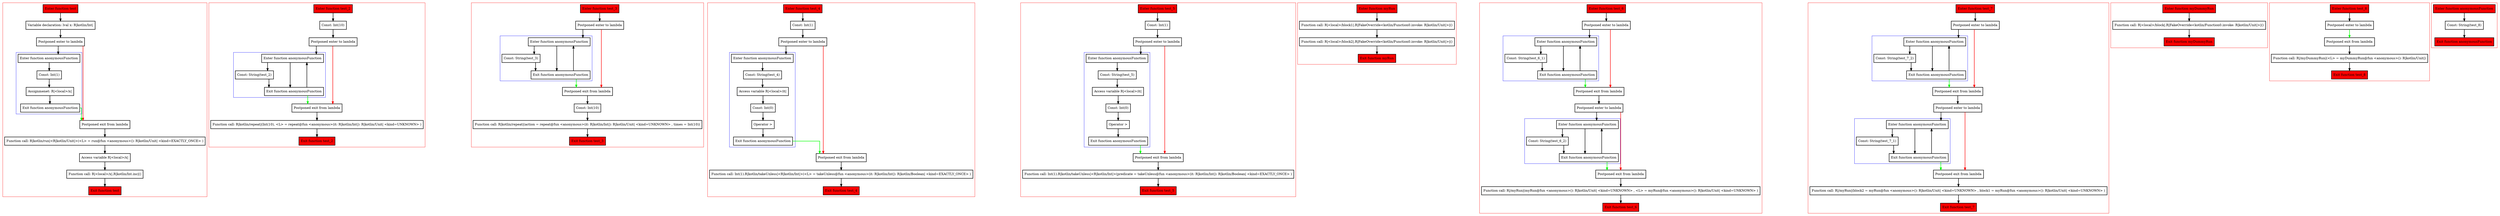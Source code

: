 digraph callsInPlace_kt {
    graph [splines=ortho nodesep=3]
    node [shape=box penwidth=2]
    edge [penwidth=2]

    subgraph cluster_0 {
        color=red
        0 [label="Enter function test" style="filled" fillcolor=red];
        1 [label="Variable declaration: lval x: R|kotlin/Int|"];
        2 [label="Postponed enter to lambda"];
        subgraph cluster_1 {
            color=blue
            3 [label="Enter function anonymousFunction"];
            4 [label="Const: Int(1)"];
            5 [label="Assignmenet: R|<local>/x|"];
            6 [label="Exit function anonymousFunction"];
        }
        7 [label="Postponed exit from lambda"];
        8 [label="Function call: R|kotlin/run|<R|kotlin/Unit|>(<L> = run@fun <anonymous>(): R|kotlin/Unit| <kind=EXACTLY_ONCE> )"];
        9 [label="Access variable R|<local>/x|"];
        10 [label="Function call: R|<local>/x|.R|kotlin/Int.inc|()"];
        11 [label="Exit function test" style="filled" fillcolor=red];
    }

    0 -> {1};
    1 -> {2};
    2 -> {3};
    2 -> {7} [color=red];
    3 -> {4};
    4 -> {5};
    5 -> {6};
    6 -> {7} [color=green];
    7 -> {8};
    8 -> {9};
    9 -> {10};
    10 -> {11};

    subgraph cluster_2 {
        color=red
        12 [label="Enter function test_2" style="filled" fillcolor=red];
        13 [label="Const: Int(10)"];
        14 [label="Postponed enter to lambda"];
        subgraph cluster_3 {
            color=blue
            15 [label="Enter function anonymousFunction"];
            16 [label="Const: String(test_2)"];
            17 [label="Exit function anonymousFunction"];
        }
        18 [label="Postponed exit from lambda"];
        19 [label="Function call: R|kotlin/repeat|(Int(10), <L> = repeat@fun <anonymous>(it: R|kotlin/Int|): R|kotlin/Unit| <kind=UNKNOWN> )"];
        20 [label="Exit function test_2" style="filled" fillcolor=red];
    }

    12 -> {13};
    13 -> {14};
    14 -> {15};
    14 -> {18} [color=red];
    15 -> {17 16};
    16 -> {17};
    17 -> {15};
    17 -> {18} [color=green];
    18 -> {19};
    19 -> {20};

    subgraph cluster_4 {
        color=red
        21 [label="Enter function test_3" style="filled" fillcolor=red];
        22 [label="Postponed enter to lambda"];
        subgraph cluster_5 {
            color=blue
            23 [label="Enter function anonymousFunction"];
            24 [label="Const: String(test_3)"];
            25 [label="Exit function anonymousFunction"];
        }
        26 [label="Postponed exit from lambda"];
        27 [label="Const: Int(10)"];
        28 [label="Function call: R|kotlin/repeat|(action = repeat@fun <anonymous>(it: R|kotlin/Int|): R|kotlin/Unit| <kind=UNKNOWN> , times = Int(10))"];
        29 [label="Exit function test_3" style="filled" fillcolor=red];
    }

    21 -> {22};
    22 -> {23};
    22 -> {26} [color=red];
    23 -> {25 24};
    24 -> {25};
    25 -> {23};
    25 -> {26} [color=green];
    26 -> {27};
    27 -> {28};
    28 -> {29};

    subgraph cluster_6 {
        color=red
        30 [label="Enter function test_4" style="filled" fillcolor=red];
        31 [label="Const: Int(1)"];
        32 [label="Postponed enter to lambda"];
        subgraph cluster_7 {
            color=blue
            33 [label="Enter function anonymousFunction"];
            34 [label="Const: String(test_4)"];
            35 [label="Access variable R|<local>/it|"];
            36 [label="Const: Int(0)"];
            37 [label="Operator >"];
            38 [label="Exit function anonymousFunction"];
        }
        39 [label="Postponed exit from lambda"];
        40 [label="Function call: Int(1).R|kotlin/takeUnless|<R|kotlin/Int|>(<L> = takeUnless@fun <anonymous>(it: R|kotlin/Int|): R|kotlin/Boolean| <kind=EXACTLY_ONCE> )"];
        41 [label="Exit function test_4" style="filled" fillcolor=red];
    }

    30 -> {31};
    31 -> {32};
    32 -> {33};
    32 -> {39} [color=red];
    33 -> {34};
    34 -> {35};
    35 -> {36};
    36 -> {37};
    37 -> {38};
    38 -> {39} [color=green];
    39 -> {40};
    40 -> {41};

    subgraph cluster_8 {
        color=red
        42 [label="Enter function test_5" style="filled" fillcolor=red];
        43 [label="Const: Int(1)"];
        44 [label="Postponed enter to lambda"];
        subgraph cluster_9 {
            color=blue
            45 [label="Enter function anonymousFunction"];
            46 [label="Const: String(test_5)"];
            47 [label="Access variable R|<local>/it|"];
            48 [label="Const: Int(0)"];
            49 [label="Operator >"];
            50 [label="Exit function anonymousFunction"];
        }
        51 [label="Postponed exit from lambda"];
        52 [label="Function call: Int(1).R|kotlin/takeUnless|<R|kotlin/Int|>(predicate = takeUnless@fun <anonymous>(it: R|kotlin/Int|): R|kotlin/Boolean| <kind=EXACTLY_ONCE> )"];
        53 [label="Exit function test_5" style="filled" fillcolor=red];
    }

    42 -> {43};
    43 -> {44};
    44 -> {45};
    44 -> {51} [color=red];
    45 -> {46};
    46 -> {47};
    47 -> {48};
    48 -> {49};
    49 -> {50};
    50 -> {51} [color=green];
    51 -> {52};
    52 -> {53};

    subgraph cluster_10 {
        color=red
        54 [label="Enter function myRun" style="filled" fillcolor=red];
        55 [label="Function call: R|<local>/block1|.R|FakeOverride<kotlin/Function0.invoke: R|kotlin/Unit|>|()"];
        56 [label="Function call: R|<local>/block2|.R|FakeOverride<kotlin/Function0.invoke: R|kotlin/Unit|>|()"];
        57 [label="Exit function myRun" style="filled" fillcolor=red];
    }

    54 -> {55};
    55 -> {56};
    56 -> {57};

    subgraph cluster_11 {
        color=red
        58 [label="Enter function test_6" style="filled" fillcolor=red];
        59 [label="Postponed enter to lambda"];
        subgraph cluster_12 {
            color=blue
            60 [label="Enter function anonymousFunction"];
            61 [label="Const: String(test_6_1)"];
            62 [label="Exit function anonymousFunction"];
        }
        63 [label="Postponed exit from lambda"];
        64 [label="Postponed enter to lambda"];
        subgraph cluster_13 {
            color=blue
            65 [label="Enter function anonymousFunction"];
            66 [label="Const: String(test_6_2)"];
            67 [label="Exit function anonymousFunction"];
        }
        68 [label="Postponed exit from lambda"];
        69 [label="Function call: R|/myRun|(myRun@fun <anonymous>(): R|kotlin/Unit| <kind=UNKNOWN> , <L> = myRun@fun <anonymous>(): R|kotlin/Unit| <kind=UNKNOWN> )"];
        70 [label="Exit function test_6" style="filled" fillcolor=red];
    }

    58 -> {59};
    59 -> {60};
    59 -> {63} [color=red];
    60 -> {62 61};
    61 -> {62};
    62 -> {60};
    62 -> {63} [color=green];
    63 -> {64};
    64 -> {65};
    64 -> {68} [color=red];
    65 -> {67 66};
    66 -> {67};
    67 -> {65};
    67 -> {68} [color=green];
    68 -> {69};
    69 -> {70};

    subgraph cluster_14 {
        color=red
        71 [label="Enter function test_7" style="filled" fillcolor=red];
        72 [label="Postponed enter to lambda"];
        subgraph cluster_15 {
            color=blue
            73 [label="Enter function anonymousFunction"];
            74 [label="Const: String(test_7_2)"];
            75 [label="Exit function anonymousFunction"];
        }
        76 [label="Postponed exit from lambda"];
        77 [label="Postponed enter to lambda"];
        subgraph cluster_16 {
            color=blue
            78 [label="Enter function anonymousFunction"];
            79 [label="Const: String(test_7_1)"];
            80 [label="Exit function anonymousFunction"];
        }
        81 [label="Postponed exit from lambda"];
        82 [label="Function call: R|/myRun|(block2 = myRun@fun <anonymous>(): R|kotlin/Unit| <kind=UNKNOWN> , block1 = myRun@fun <anonymous>(): R|kotlin/Unit| <kind=UNKNOWN> )"];
        83 [label="Exit function test_7" style="filled" fillcolor=red];
    }

    71 -> {72};
    72 -> {73};
    72 -> {76} [color=red];
    73 -> {75 74};
    74 -> {75};
    75 -> {73};
    75 -> {76} [color=green];
    76 -> {77};
    77 -> {78};
    77 -> {81} [color=red];
    78 -> {80 79};
    79 -> {80};
    80 -> {78};
    80 -> {81} [color=green];
    81 -> {82};
    82 -> {83};

    subgraph cluster_17 {
        color=red
        84 [label="Enter function myDummyRun" style="filled" fillcolor=red];
        85 [label="Function call: R|<local>/block|.R|FakeOverride<kotlin/Function0.invoke: R|kotlin/Unit|>|()"];
        86 [label="Exit function myDummyRun" style="filled" fillcolor=red];
    }

    84 -> {85};
    85 -> {86};

    subgraph cluster_18 {
        color=red
        87 [label="Enter function test_8" style="filled" fillcolor=red];
        88 [label="Postponed enter to lambda"];
        89 [label="Postponed exit from lambda"];
        90 [label="Function call: R|/myDummyRun|(<L> = myDummyRun@fun <anonymous>(): R|kotlin/Unit|)"];
        91 [label="Exit function test_8" style="filled" fillcolor=red];
    }

    87 -> {88};
    88 -> {89 89} [color=green];
    89 -> {90};
    90 -> {91};

    subgraph cluster_19 {
        color=red
        92 [label="Enter function anonymousFunction" style="filled" fillcolor=red];
        93 [label="Const: String(test_8)"];
        94 [label="Exit function anonymousFunction" style="filled" fillcolor=red];
    }

    92 -> {93};
    93 -> {94};

}

